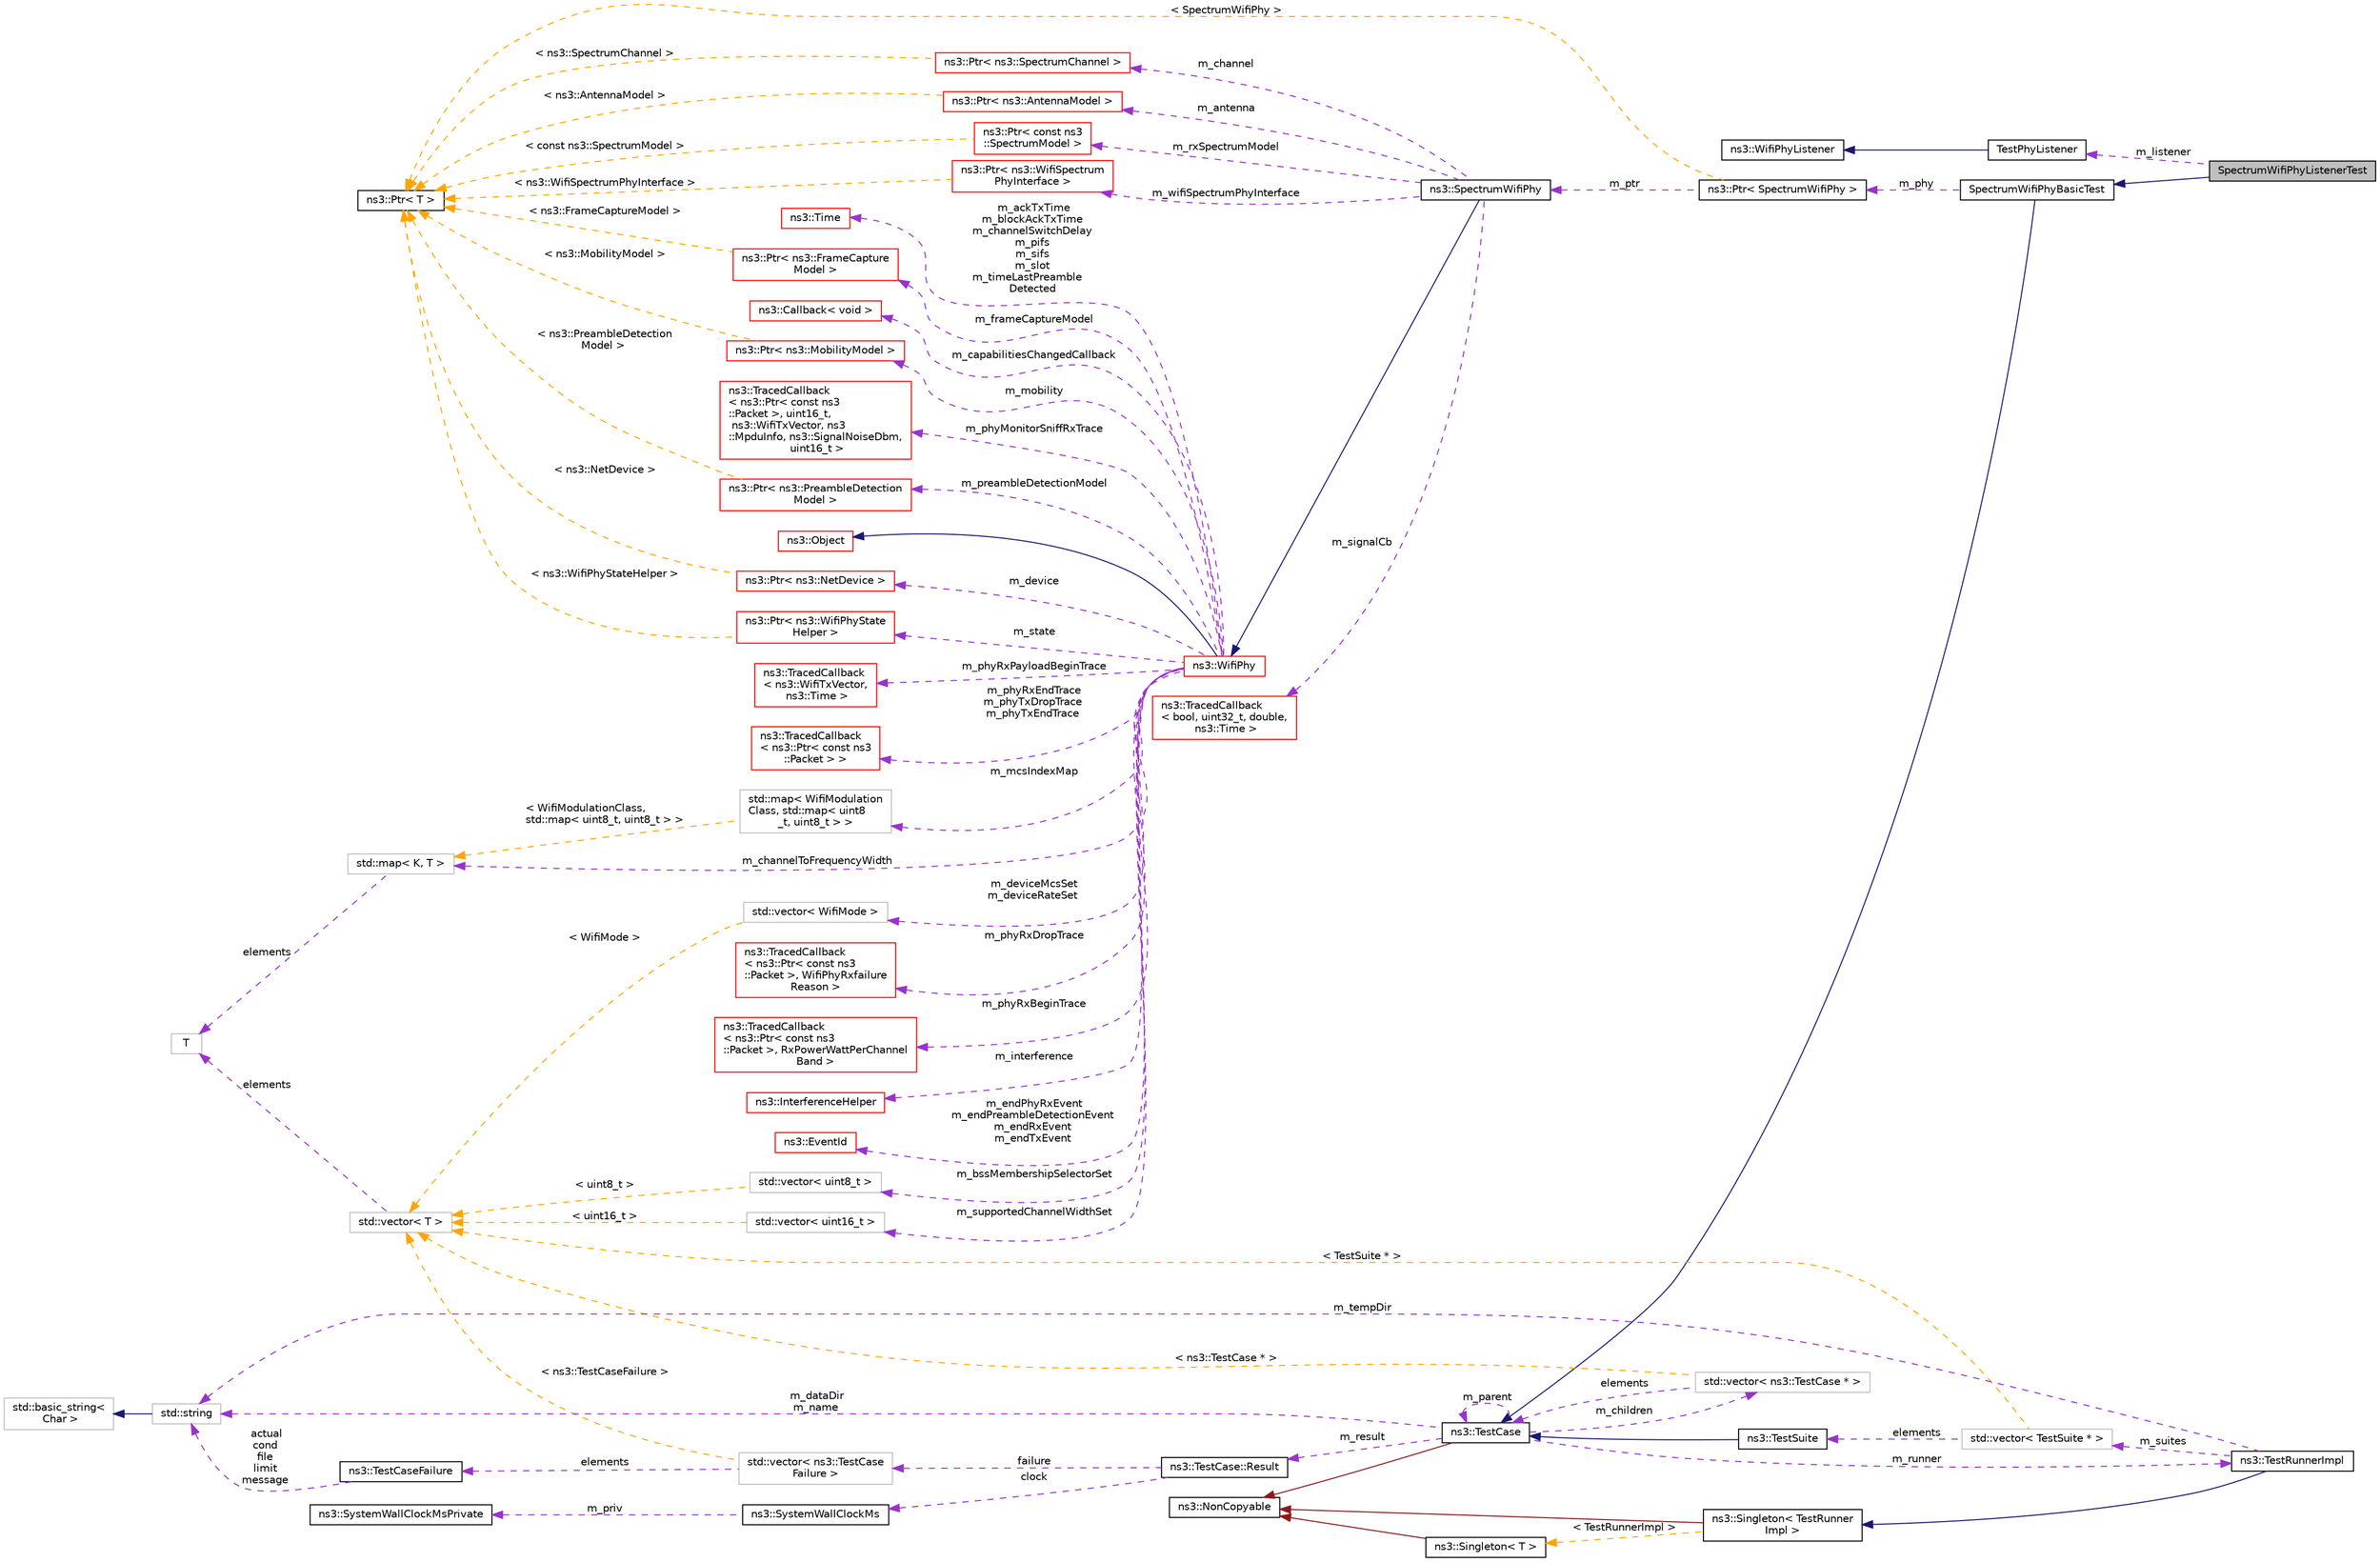 digraph "SpectrumWifiPhyListenerTest"
{
 // LATEX_PDF_SIZE
  edge [fontname="Helvetica",fontsize="10",labelfontname="Helvetica",labelfontsize="10"];
  node [fontname="Helvetica",fontsize="10",shape=record];
  rankdir="LR";
  Node1 [label="SpectrumWifiPhyListenerTest",height=0.2,width=0.4,color="black", fillcolor="grey75", style="filled", fontcolor="black",tooltip="Spectrum Wifi Phy Listener Test."];
  Node2 -> Node1 [dir="back",color="midnightblue",fontsize="10",style="solid",fontname="Helvetica"];
  Node2 [label="SpectrumWifiPhyBasicTest",height=0.2,width=0.4,color="black", fillcolor="white", style="filled",URL="$class_spectrum_wifi_phy_basic_test.html",tooltip="Spectrum Wifi Phy Basic Test."];
  Node3 -> Node2 [dir="back",color="midnightblue",fontsize="10",style="solid",fontname="Helvetica"];
  Node3 [label="ns3::TestCase",height=0.2,width=0.4,color="black", fillcolor="white", style="filled",URL="$classns3_1_1_test_case.html",tooltip="encapsulates test code"];
  Node4 -> Node3 [dir="back",color="firebrick4",fontsize="10",style="solid",fontname="Helvetica"];
  Node4 [label="ns3::NonCopyable",height=0.2,width=0.4,color="black", fillcolor="white", style="filled",URL="$classns3_1_1_non_copyable.html",tooltip="A base class for (non-Singleton) objects which shouldn't be copied."];
  Node5 -> Node3 [dir="back",color="darkorchid3",fontsize="10",style="dashed",label=" m_children" ,fontname="Helvetica"];
  Node5 [label="std::vector\< ns3::TestCase * \>",height=0.2,width=0.4,color="grey75", fillcolor="white", style="filled",tooltip=" "];
  Node3 -> Node5 [dir="back",color="darkorchid3",fontsize="10",style="dashed",label=" elements" ,fontname="Helvetica"];
  Node6 -> Node5 [dir="back",color="orange",fontsize="10",style="dashed",label=" \< ns3::TestCase * \>" ,fontname="Helvetica"];
  Node6 [label="std::vector\< T \>",height=0.2,width=0.4,color="grey75", fillcolor="white", style="filled",tooltip=" "];
  Node7 -> Node6 [dir="back",color="darkorchid3",fontsize="10",style="dashed",label=" elements" ,fontname="Helvetica"];
  Node7 [label="T",height=0.2,width=0.4,color="grey75", fillcolor="white", style="filled",tooltip=" "];
  Node8 -> Node3 [dir="back",color="darkorchid3",fontsize="10",style="dashed",label=" m_dataDir\nm_name" ,fontname="Helvetica"];
  Node8 [label="std::string",height=0.2,width=0.4,color="grey75", fillcolor="white", style="filled",tooltip=" "];
  Node9 -> Node8 [dir="back",color="midnightblue",fontsize="10",style="solid",fontname="Helvetica"];
  Node9 [label="std::basic_string\<\l Char \>",height=0.2,width=0.4,color="grey75", fillcolor="white", style="filled",tooltip=" "];
  Node10 -> Node3 [dir="back",color="darkorchid3",fontsize="10",style="dashed",label=" m_runner" ,fontname="Helvetica"];
  Node10 [label="ns3::TestRunnerImpl",height=0.2,width=0.4,color="black", fillcolor="white", style="filled",URL="$classns3_1_1_test_runner_impl.html",tooltip="Container for all tests."];
  Node11 -> Node10 [dir="back",color="midnightblue",fontsize="10",style="solid",fontname="Helvetica"];
  Node11 [label="ns3::Singleton\< TestRunner\lImpl \>",height=0.2,width=0.4,color="black", fillcolor="white", style="filled",URL="$classns3_1_1_singleton.html",tooltip=" "];
  Node4 -> Node11 [dir="back",color="firebrick4",fontsize="10",style="solid",fontname="Helvetica"];
  Node12 -> Node11 [dir="back",color="orange",fontsize="10",style="dashed",label=" \< TestRunnerImpl \>" ,fontname="Helvetica"];
  Node12 [label="ns3::Singleton\< T \>",height=0.2,width=0.4,color="black", fillcolor="white", style="filled",URL="$classns3_1_1_singleton.html",tooltip="A template singleton."];
  Node4 -> Node12 [dir="back",color="firebrick4",fontsize="10",style="solid",fontname="Helvetica"];
  Node13 -> Node10 [dir="back",color="darkorchid3",fontsize="10",style="dashed",label=" m_suites" ,fontname="Helvetica"];
  Node13 [label="std::vector\< TestSuite * \>",height=0.2,width=0.4,color="grey75", fillcolor="white", style="filled",tooltip=" "];
  Node14 -> Node13 [dir="back",color="darkorchid3",fontsize="10",style="dashed",label=" elements" ,fontname="Helvetica"];
  Node14 [label="ns3::TestSuite",height=0.2,width=0.4,color="black", fillcolor="white", style="filled",URL="$classns3_1_1_test_suite.html",tooltip="A suite of tests to run."];
  Node3 -> Node14 [dir="back",color="midnightblue",fontsize="10",style="solid",fontname="Helvetica"];
  Node6 -> Node13 [dir="back",color="orange",fontsize="10",style="dashed",label=" \< TestSuite * \>" ,fontname="Helvetica"];
  Node8 -> Node10 [dir="back",color="darkorchid3",fontsize="10",style="dashed",label=" m_tempDir" ,fontname="Helvetica"];
  Node3 -> Node3 [dir="back",color="darkorchid3",fontsize="10",style="dashed",label=" m_parent" ,fontname="Helvetica"];
  Node15 -> Node3 [dir="back",color="darkorchid3",fontsize="10",style="dashed",label=" m_result" ,fontname="Helvetica"];
  Node15 [label="ns3::TestCase::Result",height=0.2,width=0.4,color="black", fillcolor="white", style="filled",URL="$structns3_1_1_test_case_1_1_result.html",tooltip="Container for results from a TestCase."];
  Node16 -> Node15 [dir="back",color="darkorchid3",fontsize="10",style="dashed",label=" failure" ,fontname="Helvetica"];
  Node16 [label="std::vector\< ns3::TestCase\lFailure \>",height=0.2,width=0.4,color="grey75", fillcolor="white", style="filled",tooltip=" "];
  Node17 -> Node16 [dir="back",color="darkorchid3",fontsize="10",style="dashed",label=" elements" ,fontname="Helvetica"];
  Node17 [label="ns3::TestCaseFailure",height=0.2,width=0.4,color="black", fillcolor="white", style="filled",URL="$structns3_1_1_test_case_failure.html",tooltip="Container for details of a test failure."];
  Node8 -> Node17 [dir="back",color="darkorchid3",fontsize="10",style="dashed",label=" actual\ncond\nfile\nlimit\nmessage" ,fontname="Helvetica"];
  Node6 -> Node16 [dir="back",color="orange",fontsize="10",style="dashed",label=" \< ns3::TestCaseFailure \>" ,fontname="Helvetica"];
  Node18 -> Node15 [dir="back",color="darkorchid3",fontsize="10",style="dashed",label=" clock" ,fontname="Helvetica"];
  Node18 [label="ns3::SystemWallClockMs",height=0.2,width=0.4,color="black", fillcolor="white", style="filled",URL="$classns3_1_1_system_wall_clock_ms.html",tooltip="Measure elapsed wall clock time in milliseconds."];
  Node19 -> Node18 [dir="back",color="darkorchid3",fontsize="10",style="dashed",label=" m_priv" ,fontname="Helvetica"];
  Node19 [label="ns3::SystemWallClockMsPrivate",height=0.2,width=0.4,color="black", fillcolor="white", style="filled",URL="$classns3_1_1_system_wall_clock_ms_private.html",tooltip="System-dependent implementation for SystemWallClockMs."];
  Node20 -> Node2 [dir="back",color="darkorchid3",fontsize="10",style="dashed",label=" m_phy" ,fontname="Helvetica"];
  Node20 [label="ns3::Ptr\< SpectrumWifiPhy \>",height=0.2,width=0.4,color="black", fillcolor="white", style="filled",URL="$classns3_1_1_ptr.html",tooltip=" "];
  Node21 -> Node20 [dir="back",color="darkorchid3",fontsize="10",style="dashed",label=" m_ptr" ,fontname="Helvetica"];
  Node21 [label="ns3::SpectrumWifiPhy",height=0.2,width=0.4,color="black", fillcolor="white", style="filled",URL="$classns3_1_1_spectrum_wifi_phy.html",tooltip="802.11 PHY layer model"];
  Node22 -> Node21 [dir="back",color="midnightblue",fontsize="10",style="solid",fontname="Helvetica"];
  Node22 [label="ns3::WifiPhy",height=0.2,width=0.4,color="red", fillcolor="white", style="filled",URL="$classns3_1_1_wifi_phy.html",tooltip="802.11 PHY layer model"];
  Node23 -> Node22 [dir="back",color="midnightblue",fontsize="10",style="solid",fontname="Helvetica"];
  Node23 [label="ns3::Object",height=0.2,width=0.4,color="red", fillcolor="white", style="filled",URL="$classns3_1_1_object.html",tooltip="A base class which provides memory management and object aggregation."];
  Node30 -> Node22 [dir="back",color="darkorchid3",fontsize="10",style="dashed",label=" m_mobility" ,fontname="Helvetica"];
  Node30 [label="ns3::Ptr\< ns3::MobilityModel \>",height=0.2,width=0.4,color="red", fillcolor="white", style="filled",URL="$classns3_1_1_ptr.html",tooltip=" "];
  Node40 -> Node30 [dir="back",color="orange",fontsize="10",style="dashed",label=" \< ns3::MobilityModel \>" ,fontname="Helvetica"];
  Node40 [label="ns3::Ptr\< T \>",height=0.2,width=0.4,color="black", fillcolor="white", style="filled",URL="$classns3_1_1_ptr.html",tooltip="Smart pointer class similar to boost::intrusive_ptr."];
  Node43 -> Node22 [dir="back",color="darkorchid3",fontsize="10",style="dashed",label=" m_supportedChannelWidthSet" ,fontname="Helvetica"];
  Node43 [label="std::vector\< uint16_t \>",height=0.2,width=0.4,color="grey75", fillcolor="white", style="filled",tooltip=" "];
  Node6 -> Node43 [dir="back",color="orange",fontsize="10",style="dashed",label=" \< uint16_t \>" ,fontname="Helvetica"];
  Node44 -> Node22 [dir="back",color="darkorchid3",fontsize="10",style="dashed",label=" m_phyRxPayloadBeginTrace" ,fontname="Helvetica"];
  Node44 [label="ns3::TracedCallback\l\< ns3::WifiTxVector,\l ns3::Time \>",height=0.2,width=0.4,color="red", fillcolor="white", style="filled",URL="$classns3_1_1_traced_callback.html",tooltip=" "];
  Node45 -> Node22 [dir="back",color="darkorchid3",fontsize="10",style="dashed",label=" m_phyRxEndTrace\nm_phyTxDropTrace\nm_phyTxEndTrace" ,fontname="Helvetica"];
  Node45 [label="ns3::TracedCallback\l\< ns3::Ptr\< const ns3\l::Packet \> \>",height=0.2,width=0.4,color="red", fillcolor="white", style="filled",URL="$classns3_1_1_traced_callback.html",tooltip=" "];
  Node46 -> Node22 [dir="back",color="darkorchid3",fontsize="10",style="dashed",label=" m_channelToFrequencyWidth" ,fontname="Helvetica"];
  Node46 [label="std::map\< K, T \>",height=0.2,width=0.4,color="grey75", fillcolor="white", style="filled",tooltip=" "];
  Node7 -> Node46 [dir="back",color="darkorchid3",fontsize="10",style="dashed",label=" elements" ,fontname="Helvetica"];
  Node48 -> Node22 [dir="back",color="darkorchid3",fontsize="10",style="dashed",label=" m_mcsIndexMap" ,fontname="Helvetica"];
  Node48 [label="std::map\< WifiModulation\lClass, std::map\< uint8\l_t, uint8_t \> \>",height=0.2,width=0.4,color="grey75", fillcolor="white", style="filled",tooltip=" "];
  Node46 -> Node48 [dir="back",color="orange",fontsize="10",style="dashed",label=" \< WifiModulationClass,\l std::map\< uint8_t, uint8_t \> \>" ,fontname="Helvetica"];
  Node50 -> Node22 [dir="back",color="darkorchid3",fontsize="10",style="dashed",label=" m_bssMembershipSelectorSet" ,fontname="Helvetica"];
  Node50 [label="std::vector\< uint8_t \>",height=0.2,width=0.4,color="grey75", fillcolor="white", style="filled",tooltip=" "];
  Node6 -> Node50 [dir="back",color="orange",fontsize="10",style="dashed",label=" \< uint8_t \>" ,fontname="Helvetica"];
  Node51 -> Node22 [dir="back",color="darkorchid3",fontsize="10",style="dashed",label=" m_phyRxDropTrace" ,fontname="Helvetica"];
  Node51 [label="ns3::TracedCallback\l\< ns3::Ptr\< const ns3\l::Packet \>, WifiPhyRxfailure\lReason \>",height=0.2,width=0.4,color="red", fillcolor="white", style="filled",URL="$classns3_1_1_traced_callback.html",tooltip=" "];
  Node52 -> Node22 [dir="back",color="darkorchid3",fontsize="10",style="dashed",label=" m_phyRxBeginTrace" ,fontname="Helvetica"];
  Node52 [label="ns3::TracedCallback\l\< ns3::Ptr\< const ns3\l::Packet \>, RxPowerWattPerChannel\lBand \>",height=0.2,width=0.4,color="red", fillcolor="white", style="filled",URL="$classns3_1_1_traced_callback.html",tooltip=" "];
  Node53 -> Node22 [dir="back",color="darkorchid3",fontsize="10",style="dashed",label=" m_interference" ,fontname="Helvetica"];
  Node53 [label="ns3::InterferenceHelper",height=0.2,width=0.4,color="red", fillcolor="white", style="filled",URL="$classns3_1_1_interference_helper.html",tooltip="handles interference calculations"];
  Node59 -> Node22 [dir="back",color="darkorchid3",fontsize="10",style="dashed",label=" m_endPhyRxEvent\nm_endPreambleDetectionEvent\nm_endRxEvent\nm_endTxEvent" ,fontname="Helvetica"];
  Node59 [label="ns3::EventId",height=0.2,width=0.4,color="red", fillcolor="white", style="filled",URL="$classns3_1_1_event_id.html",tooltip="An identifier for simulation events."];
  Node63 -> Node22 [dir="back",color="darkorchid3",fontsize="10",style="dashed",label=" m_preambleDetectionModel" ,fontname="Helvetica"];
  Node63 [label="ns3::Ptr\< ns3::PreambleDetection\lModel \>",height=0.2,width=0.4,color="red", fillcolor="white", style="filled",URL="$classns3_1_1_ptr.html",tooltip=" "];
  Node40 -> Node63 [dir="back",color="orange",fontsize="10",style="dashed",label=" \< ns3::PreambleDetection\lModel \>" ,fontname="Helvetica"];
  Node65 -> Node22 [dir="back",color="darkorchid3",fontsize="10",style="dashed",label=" m_device" ,fontname="Helvetica"];
  Node65 [label="ns3::Ptr\< ns3::NetDevice \>",height=0.2,width=0.4,color="red", fillcolor="white", style="filled",URL="$classns3_1_1_ptr.html",tooltip=" "];
  Node40 -> Node65 [dir="back",color="orange",fontsize="10",style="dashed",label=" \< ns3::NetDevice \>" ,fontname="Helvetica"];
  Node67 -> Node22 [dir="back",color="darkorchid3",fontsize="10",style="dashed",label=" m_deviceMcsSet\nm_deviceRateSet" ,fontname="Helvetica"];
  Node67 [label="std::vector\< WifiMode \>",height=0.2,width=0.4,color="grey75", fillcolor="white", style="filled",tooltip=" "];
  Node6 -> Node67 [dir="back",color="orange",fontsize="10",style="dashed",label=" \< WifiMode \>" ,fontname="Helvetica"];
  Node69 -> Node22 [dir="back",color="darkorchid3",fontsize="10",style="dashed",label=" m_ackTxTime\nm_blockAckTxTime\nm_channelSwitchDelay\nm_pifs\nm_sifs\nm_slot\nm_timeLastPreamble\lDetected" ,fontname="Helvetica"];
  Node69 [label="ns3::Time",height=0.2,width=0.4,color="red", fillcolor="white", style="filled",URL="$classns3_1_1_time.html",tooltip="Simulation virtual time values and global simulation resolution."];
  Node71 -> Node22 [dir="back",color="darkorchid3",fontsize="10",style="dashed",label=" m_state" ,fontname="Helvetica"];
  Node71 [label="ns3::Ptr\< ns3::WifiPhyState\lHelper \>",height=0.2,width=0.4,color="red", fillcolor="white", style="filled",URL="$classns3_1_1_ptr.html",tooltip=" "];
  Node40 -> Node71 [dir="back",color="orange",fontsize="10",style="dashed",label=" \< ns3::WifiPhyStateHelper \>" ,fontname="Helvetica"];
  Node81 -> Node22 [dir="back",color="darkorchid3",fontsize="10",style="dashed",label=" m_capabilitiesChangedCallback" ,fontname="Helvetica"];
  Node81 [label="ns3::Callback\< void \>",height=0.2,width=0.4,color="red", fillcolor="white", style="filled",URL="$classns3_1_1_callback.html",tooltip=" "];
  Node82 -> Node22 [dir="back",color="darkorchid3",fontsize="10",style="dashed",label=" m_frameCaptureModel" ,fontname="Helvetica"];
  Node82 [label="ns3::Ptr\< ns3::FrameCapture\lModel \>",height=0.2,width=0.4,color="red", fillcolor="white", style="filled",URL="$classns3_1_1_ptr.html",tooltip=" "];
  Node40 -> Node82 [dir="back",color="orange",fontsize="10",style="dashed",label=" \< ns3::FrameCaptureModel \>" ,fontname="Helvetica"];
  Node84 -> Node22 [dir="back",color="darkorchid3",fontsize="10",style="dashed",label=" m_phyMonitorSniffRxTrace" ,fontname="Helvetica"];
  Node84 [label="ns3::TracedCallback\l\< ns3::Ptr\< const ns3\l::Packet \>, uint16_t,\l ns3::WifiTxVector, ns3\l::MpduInfo, ns3::SignalNoiseDbm,\l uint16_t \>",height=0.2,width=0.4,color="red", fillcolor="white", style="filled",URL="$classns3_1_1_traced_callback.html",tooltip=" "];
  Node178 -> Node21 [dir="back",color="darkorchid3",fontsize="10",style="dashed",label=" m_channel" ,fontname="Helvetica"];
  Node178 [label="ns3::Ptr\< ns3::SpectrumChannel \>",height=0.2,width=0.4,color="red", fillcolor="white", style="filled",URL="$classns3_1_1_ptr.html",tooltip=" "];
  Node40 -> Node178 [dir="back",color="orange",fontsize="10",style="dashed",label=" \< ns3::SpectrumChannel \>" ,fontname="Helvetica"];
  Node190 -> Node21 [dir="back",color="darkorchid3",fontsize="10",style="dashed",label=" m_antenna" ,fontname="Helvetica"];
  Node190 [label="ns3::Ptr\< ns3::AntennaModel \>",height=0.2,width=0.4,color="red", fillcolor="white", style="filled",URL="$classns3_1_1_ptr.html",tooltip=" "];
  Node40 -> Node190 [dir="back",color="orange",fontsize="10",style="dashed",label=" \< ns3::AntennaModel \>" ,fontname="Helvetica"];
  Node192 -> Node21 [dir="back",color="darkorchid3",fontsize="10",style="dashed",label=" m_wifiSpectrumPhyInterface" ,fontname="Helvetica"];
  Node192 [label="ns3::Ptr\< ns3::WifiSpectrum\lPhyInterface \>",height=0.2,width=0.4,color="red", fillcolor="white", style="filled",URL="$classns3_1_1_ptr.html",tooltip=" "];
  Node40 -> Node192 [dir="back",color="orange",fontsize="10",style="dashed",label=" \< ns3::WifiSpectrumPhyInterface \>" ,fontname="Helvetica"];
  Node196 -> Node21 [dir="back",color="darkorchid3",fontsize="10",style="dashed",label=" m_signalCb" ,fontname="Helvetica"];
  Node196 [label="ns3::TracedCallback\l\< bool, uint32_t, double,\l ns3::Time \>",height=0.2,width=0.4,color="red", fillcolor="white", style="filled",URL="$classns3_1_1_traced_callback.html",tooltip=" "];
  Node197 -> Node21 [dir="back",color="darkorchid3",fontsize="10",style="dashed",label=" m_rxSpectrumModel" ,fontname="Helvetica"];
  Node197 [label="ns3::Ptr\< const ns3\l::SpectrumModel \>",height=0.2,width=0.4,color="red", fillcolor="white", style="filled",URL="$classns3_1_1_ptr.html",tooltip=" "];
  Node40 -> Node197 [dir="back",color="orange",fontsize="10",style="dashed",label=" \< const ns3::SpectrumModel \>" ,fontname="Helvetica"];
  Node40 -> Node20 [dir="back",color="orange",fontsize="10",style="dashed",label=" \< SpectrumWifiPhy \>" ,fontname="Helvetica"];
  Node202 -> Node1 [dir="back",color="darkorchid3",fontsize="10",style="dashed",label=" m_listener" ,fontname="Helvetica"];
  Node202 [label="TestPhyListener",height=0.2,width=0.4,color="black", fillcolor="white", style="filled",URL="$class_test_phy_listener.html",tooltip="Test Phy Listener."];
  Node75 -> Node202 [dir="back",color="midnightblue",fontsize="10",style="solid",fontname="Helvetica"];
  Node75 [label="ns3::WifiPhyListener",height=0.2,width=0.4,color="black", fillcolor="white", style="filled",URL="$classns3_1_1_wifi_phy_listener.html",tooltip="receive notifications about PHY events."];
}
